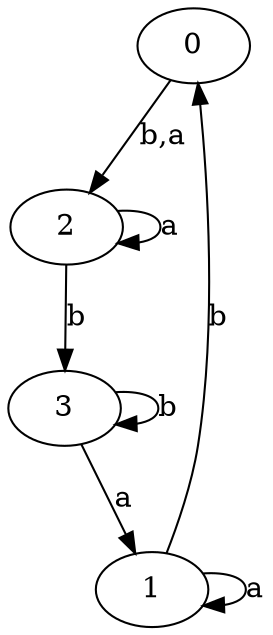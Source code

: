 digraph {
 ranksep=0.5;
 d2tdocpreamble = "\usetikzlibrary{automata}";
 d2tfigpreamble = "\tikzstyle{every state}= [ draw=blue!50,very thick,fill=blue!20]  \tikzstyle{auto}= [fill=white]";
 node [style="state"];
 edge [lblstyle="auto",topath="bend right", len=4  ]
  "0" [label="0",style = "state, accepting"];
  "1" [label="1",];
  "2" [label="2",];
  "3" [label="3",style = "state, initial"];
  "0" -> "2" [label="b,a"];
  "1" -> "0" [label="b"];
  "1" -> "1" [label="a",topath="loop above"];
  "2" -> "2" [label="a",topath="loop above"];
  "2" -> "3" [label="b"];
  "3" -> "1" [label="a"];
  "3" -> "3" [label="b",topath="loop above"];
}